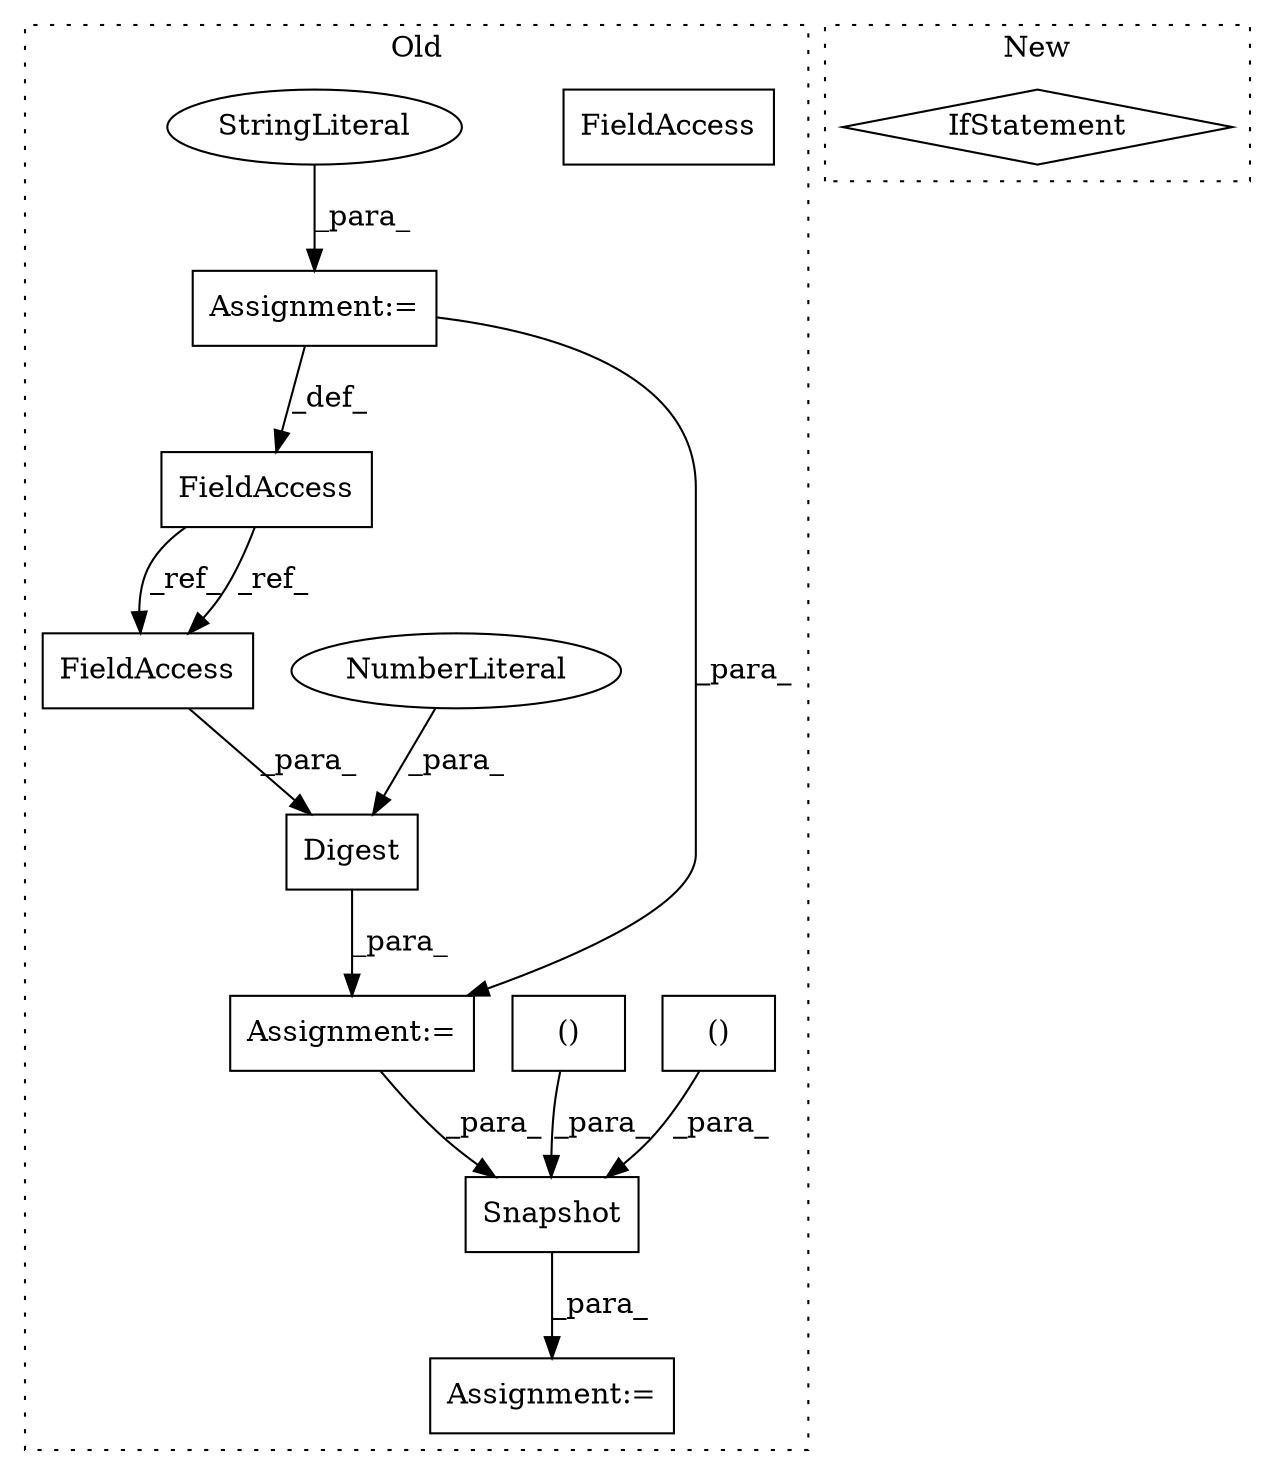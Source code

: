 digraph G {
subgraph cluster0 {
1 [label="Snapshot" a="32" s="4796,4900" l="9,2" shape="box"];
3 [label="Assignment:=" a="7" s="4795" l="1" shape="box"];
4 [label="()" a="106" s="4865" l="35" shape="box"];
5 [label="Digest" a="32" s="4747,4774" l="7,1" shape="box"];
6 [label="()" a="106" s="4823" l="35" shape="box"];
7 [label="NumberLiteral" a="34" s="4773" l="1" shape="ellipse"];
8 [label="FieldAccess" a="22" s="4754" l="18" shape="box"];
9 [label="FieldAccess" a="22" s="4643" l="18" shape="box"];
10 [label="Assignment:=" a="7" s="4746" l="1" shape="box"];
11 [label="Assignment:=" a="7" s="4661" l="1" shape="box"];
12 [label="StringLiteral" a="45" s="4662" l="66" shape="ellipse"];
13 [label="FieldAccess" a="22" s="4754" l="18" shape="box"];
label = "Old";
style="dotted";
}
subgraph cluster1 {
2 [label="IfStatement" a="25" s="660,677" l="4,2" shape="diamond"];
label = "New";
style="dotted";
}
1 -> 3 [label="_para_"];
4 -> 1 [label="_para_"];
5 -> 10 [label="_para_"];
6 -> 1 [label="_para_"];
7 -> 5 [label="_para_"];
9 -> 13 [label="_ref_"];
9 -> 13 [label="_ref_"];
10 -> 1 [label="_para_"];
11 -> 10 [label="_para_"];
11 -> 9 [label="_def_"];
12 -> 11 [label="_para_"];
13 -> 5 [label="_para_"];
}